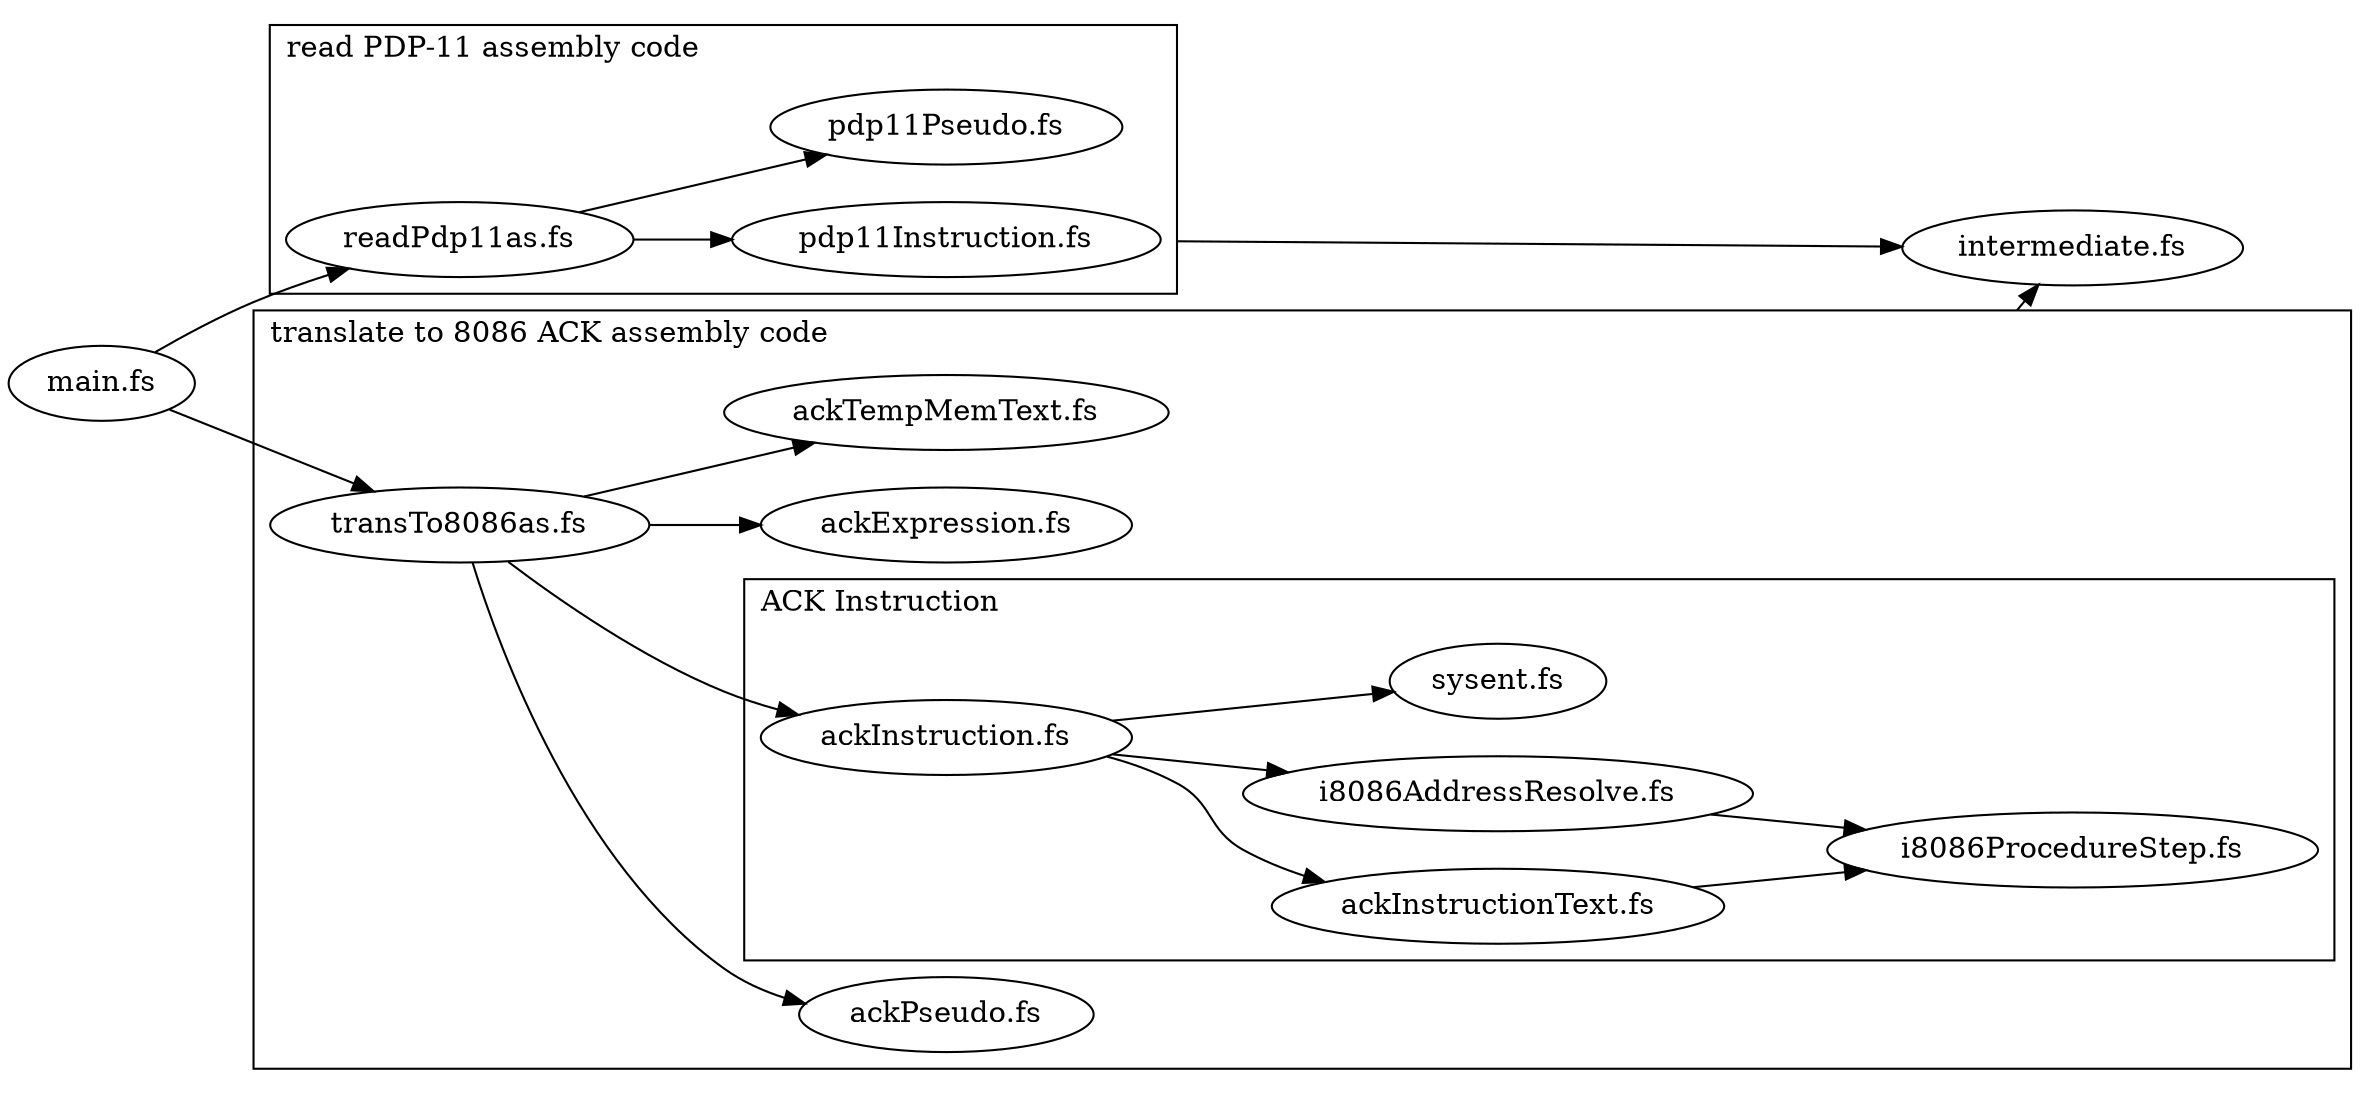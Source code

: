 digraph files {

    graph [rankdir=LR compound=true labeljust=l];
    {
        node [label="main.fs"]; main;
        node [label="readPdp11as.fs"]; readPdp11as;
        node [label="pdp11Instruction.fs"]; pdp11Instruction;
        node [label="pdp11Pseudo.fs"]; pdp11Pseudo;
        node [label="transTo8086as.fs"]; transTo8086as;
        node [label="ackPseudo.fs"]; ackPseudo;
        node [label="ackInstruction.fs"]; ackInstruction;
        node [label="i8086AddressResolve.fs"]; i8086AddressResolve;
        node [label="ackInstructionText.fs"]; ackInstructionText;
        node [label="i8086ProcedureStep.fs"]; i8086ProcedureStep;
        node [label="sysent.fs"]; sysent;
        node [label="ackExpression.fs"]; ackExpression;
        node [label="ackTempMemText.fs"]; ackTempMemText;
        node [label="intermediate.fs"]; intermediate;
        //node [label="utility.fs"]; utility;
    }

    main -> readPdp11as;
    subgraph cluster_0 {
        label="read PDP-11 assembly code";
        readPdp11as -> pdp11Instruction;
        readPdp11as -> pdp11Pseudo;
    }

    main -> transTo8086as;
    subgraph cluster_1 {
        label="translate to 8086 ACK assembly code";
        transTo8086as -> ackInstruction;
        transTo8086as -> ackPseudo;
        transTo8086as -> ackExpression;
        transTo8086as -> ackTempMemText;

        subgraph cluster_2 {
            label="ACK Instruction";
            ackInstruction -> i8086AddressResolve;
            ackInstruction -> ackInstructionText;
            ackInstruction -> sysent;
            i8086AddressResolve -> i8086ProcedureStep;
            ackInstructionText -> i8086ProcedureStep;
            { rank=same; ackInstructionText; i8086AddressResolve; }
        }
    }

    pdp11Instruction -> intermediate [ltail=cluster_0];
    i8086AddressResolve -> intermediate [ltail=cluster_1];
}